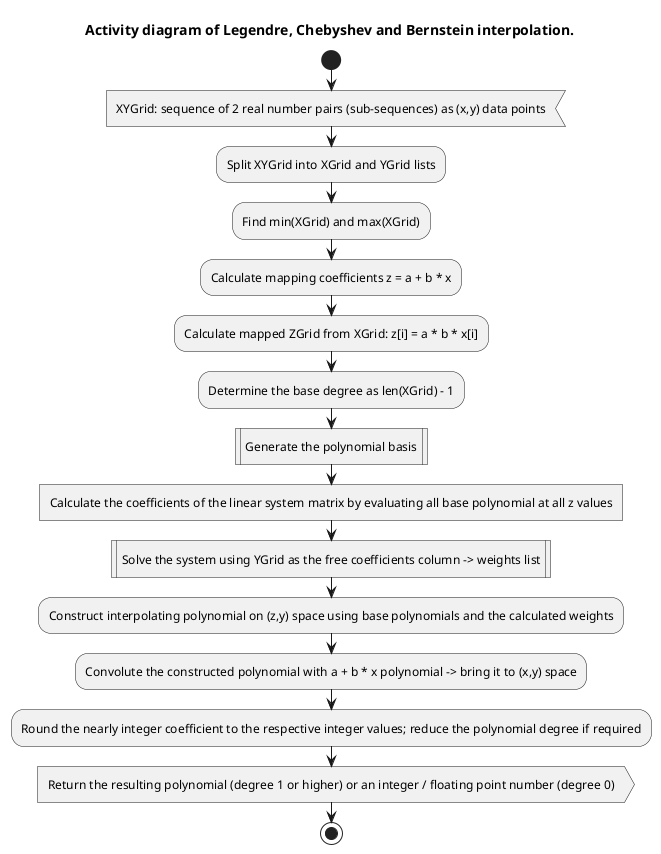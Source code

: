@startuml mapped_interpolation

title Activity diagram of Legendre, Chebyshev and Bernstein interpolation.

start

:XYGrid: sequence of 2 real number pairs (sub-sequences) as (x,y) data points<

:Split XYGrid into XGrid and YGrid lists;

:Find min(XGrid) and max(XGrid);

:Calculate mapping coefficients z = a + b * x;

:Calculate mapped ZGrid from XGrid: z[i] = a * b * x[i];

:Determine the base degree as len(XGrid) - 1;

:Generate the polynomial basis|

:Calculate the coefficients of the linear system matrix by evaluating all base polynomial at all z values]

:Solve the system using YGrid as the free coefficients column -> weights list|

:Construct interpolating polynomial on (z,y) space using base polynomials and the calculated weights;

:Convolute the constructed polynomial with a + b * x polynomial -> bring it to (x,y) space;

:Round the nearly integer coefficient to the respective integer values; reduce the polynomial degree if required;

:Return the resulting polynomial (degree 1 or higher) or an integer / floating point number (degree 0)>

stop

@enduml